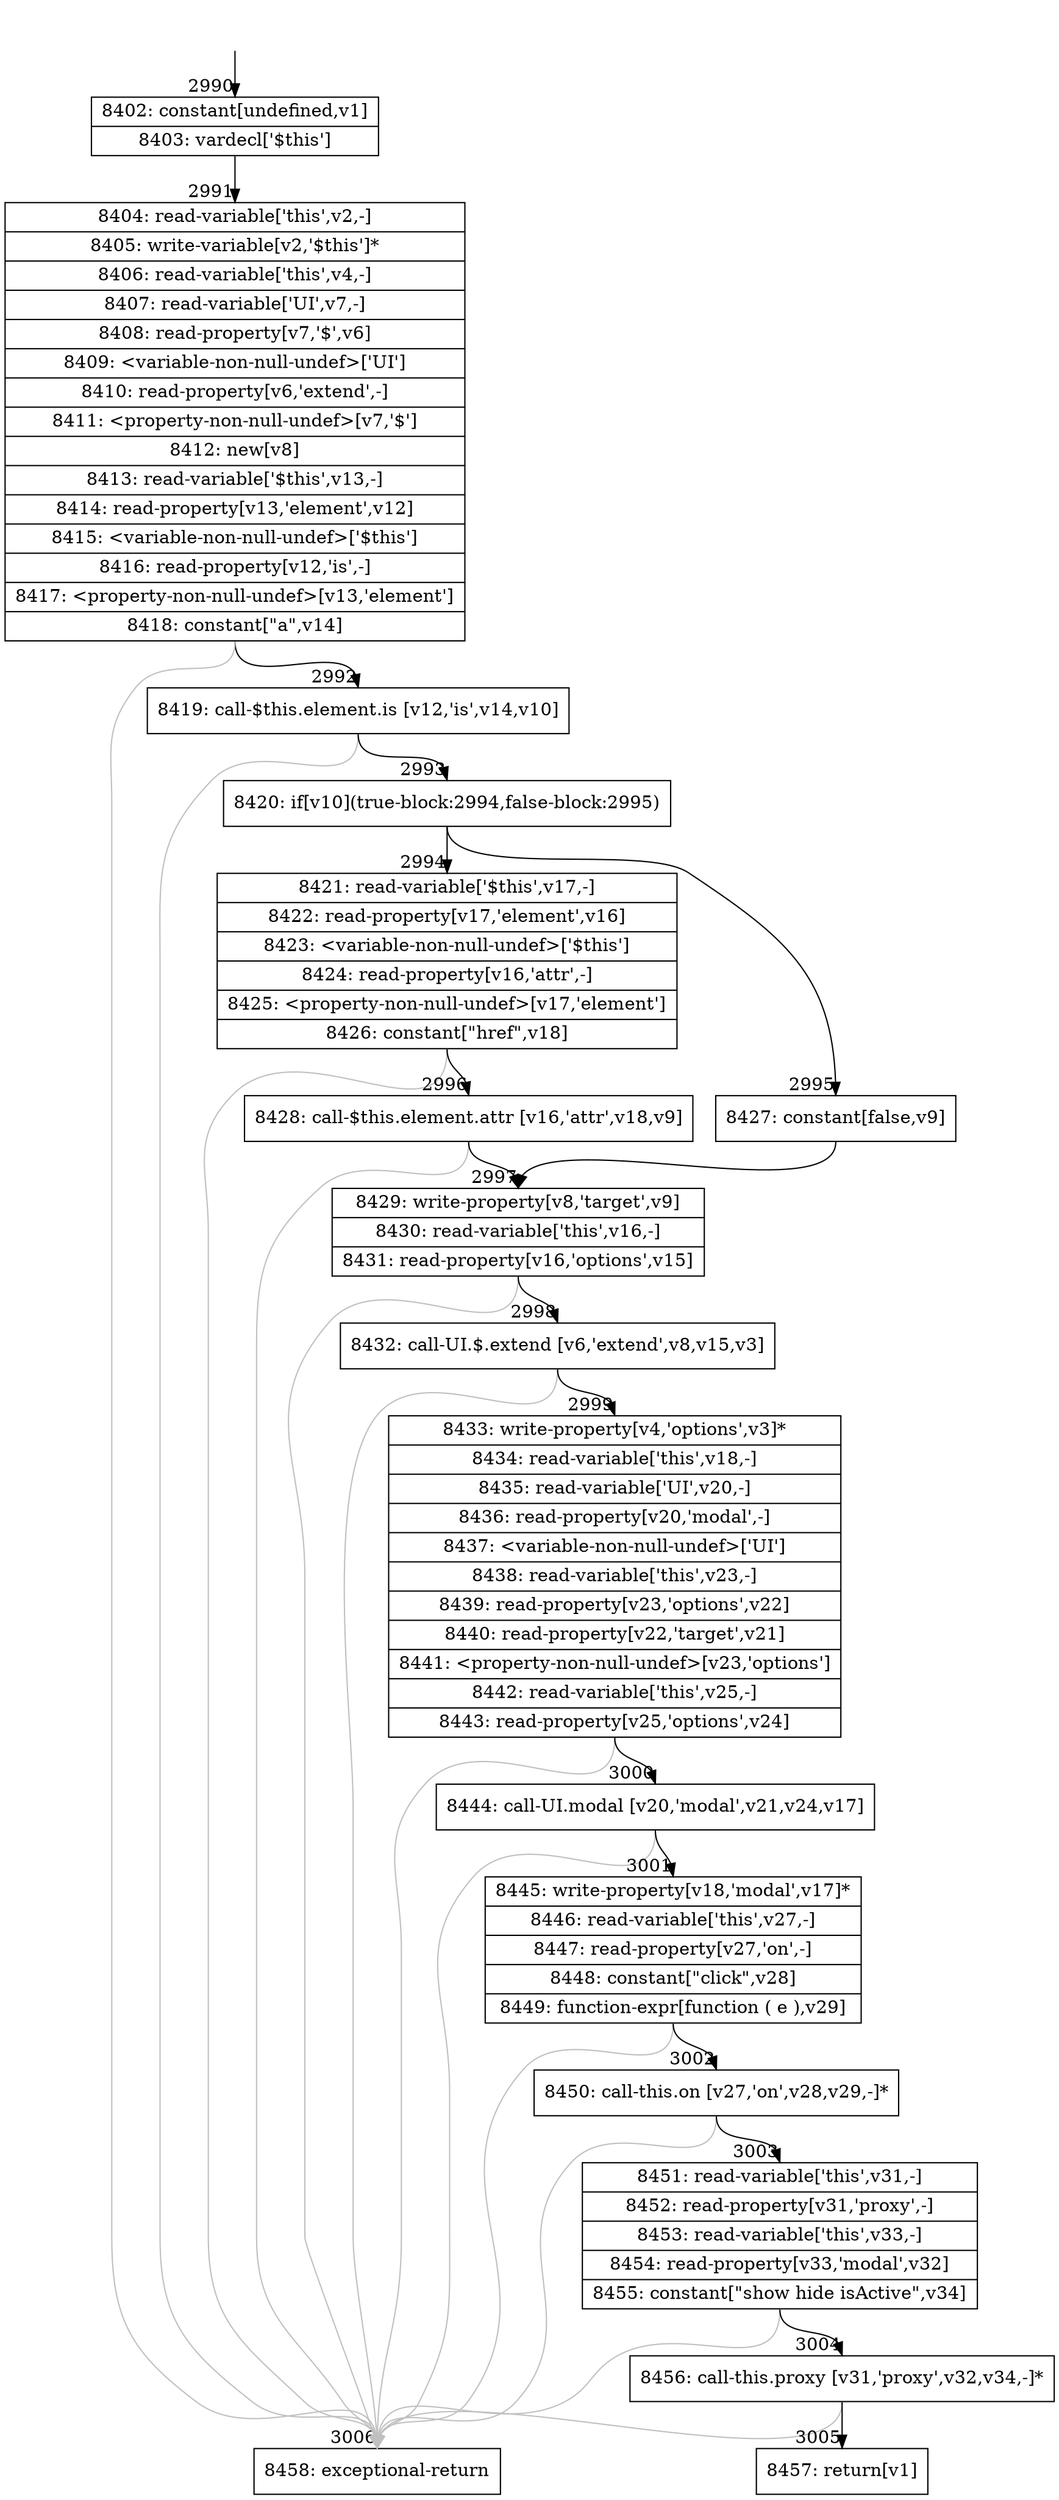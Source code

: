 digraph {
rankdir="TD"
BB_entry229[shape=none,label=""];
BB_entry229 -> BB2990 [tailport=s, headport=n, headlabel="    2990"]
BB2990 [shape=record label="{8402: constant[undefined,v1]|8403: vardecl['$this']}" ] 
BB2990 -> BB2991 [tailport=s, headport=n, headlabel="      2991"]
BB2991 [shape=record label="{8404: read-variable['this',v2,-]|8405: write-variable[v2,'$this']*|8406: read-variable['this',v4,-]|8407: read-variable['UI',v7,-]|8408: read-property[v7,'$',v6]|8409: \<variable-non-null-undef\>['UI']|8410: read-property[v6,'extend',-]|8411: \<property-non-null-undef\>[v7,'$']|8412: new[v8]|8413: read-variable['$this',v13,-]|8414: read-property[v13,'element',v12]|8415: \<variable-non-null-undef\>['$this']|8416: read-property[v12,'is',-]|8417: \<property-non-null-undef\>[v13,'element']|8418: constant[\"a\",v14]}" ] 
BB2991 -> BB2992 [tailport=s, headport=n, headlabel="      2992"]
BB2991 -> BB3006 [tailport=s, headport=n, color=gray, headlabel="      3006"]
BB2992 [shape=record label="{8419: call-$this.element.is [v12,'is',v14,v10]}" ] 
BB2992 -> BB2993 [tailport=s, headport=n, headlabel="      2993"]
BB2992 -> BB3006 [tailport=s, headport=n, color=gray]
BB2993 [shape=record label="{8420: if[v10](true-block:2994,false-block:2995)}" ] 
BB2993 -> BB2994 [tailport=s, headport=n, headlabel="      2994"]
BB2993 -> BB2995 [tailport=s, headport=n, headlabel="      2995"]
BB2994 [shape=record label="{8421: read-variable['$this',v17,-]|8422: read-property[v17,'element',v16]|8423: \<variable-non-null-undef\>['$this']|8424: read-property[v16,'attr',-]|8425: \<property-non-null-undef\>[v17,'element']|8426: constant[\"href\",v18]}" ] 
BB2994 -> BB2996 [tailport=s, headport=n, headlabel="      2996"]
BB2994 -> BB3006 [tailport=s, headport=n, color=gray]
BB2995 [shape=record label="{8427: constant[false,v9]}" ] 
BB2995 -> BB2997 [tailport=s, headport=n, headlabel="      2997"]
BB2996 [shape=record label="{8428: call-$this.element.attr [v16,'attr',v18,v9]}" ] 
BB2996 -> BB2997 [tailport=s, headport=n]
BB2996 -> BB3006 [tailport=s, headport=n, color=gray]
BB2997 [shape=record label="{8429: write-property[v8,'target',v9]|8430: read-variable['this',v16,-]|8431: read-property[v16,'options',v15]}" ] 
BB2997 -> BB2998 [tailport=s, headport=n, headlabel="      2998"]
BB2997 -> BB3006 [tailport=s, headport=n, color=gray]
BB2998 [shape=record label="{8432: call-UI.$.extend [v6,'extend',v8,v15,v3]}" ] 
BB2998 -> BB2999 [tailport=s, headport=n, headlabel="      2999"]
BB2998 -> BB3006 [tailport=s, headport=n, color=gray]
BB2999 [shape=record label="{8433: write-property[v4,'options',v3]*|8434: read-variable['this',v18,-]|8435: read-variable['UI',v20,-]|8436: read-property[v20,'modal',-]|8437: \<variable-non-null-undef\>['UI']|8438: read-variable['this',v23,-]|8439: read-property[v23,'options',v22]|8440: read-property[v22,'target',v21]|8441: \<property-non-null-undef\>[v23,'options']|8442: read-variable['this',v25,-]|8443: read-property[v25,'options',v24]}" ] 
BB2999 -> BB3000 [tailport=s, headport=n, headlabel="      3000"]
BB2999 -> BB3006 [tailport=s, headport=n, color=gray]
BB3000 [shape=record label="{8444: call-UI.modal [v20,'modal',v21,v24,v17]}" ] 
BB3000 -> BB3001 [tailport=s, headport=n, headlabel="      3001"]
BB3000 -> BB3006 [tailport=s, headport=n, color=gray]
BB3001 [shape=record label="{8445: write-property[v18,'modal',v17]*|8446: read-variable['this',v27,-]|8447: read-property[v27,'on',-]|8448: constant[\"click\",v28]|8449: function-expr[function ( e ),v29]}" ] 
BB3001 -> BB3002 [tailport=s, headport=n, headlabel="      3002"]
BB3001 -> BB3006 [tailport=s, headport=n, color=gray]
BB3002 [shape=record label="{8450: call-this.on [v27,'on',v28,v29,-]*}" ] 
BB3002 -> BB3003 [tailport=s, headport=n, headlabel="      3003"]
BB3002 -> BB3006 [tailport=s, headport=n, color=gray]
BB3003 [shape=record label="{8451: read-variable['this',v31,-]|8452: read-property[v31,'proxy',-]|8453: read-variable['this',v33,-]|8454: read-property[v33,'modal',v32]|8455: constant[\"show hide isActive\",v34]}" ] 
BB3003 -> BB3004 [tailport=s, headport=n, headlabel="      3004"]
BB3003 -> BB3006 [tailport=s, headport=n, color=gray]
BB3004 [shape=record label="{8456: call-this.proxy [v31,'proxy',v32,v34,-]*}" ] 
BB3004 -> BB3005 [tailport=s, headport=n, headlabel="      3005"]
BB3004 -> BB3006 [tailport=s, headport=n, color=gray]
BB3005 [shape=record label="{8457: return[v1]}" ] 
BB3006 [shape=record label="{8458: exceptional-return}" ] 
//#$~ 2337
}
